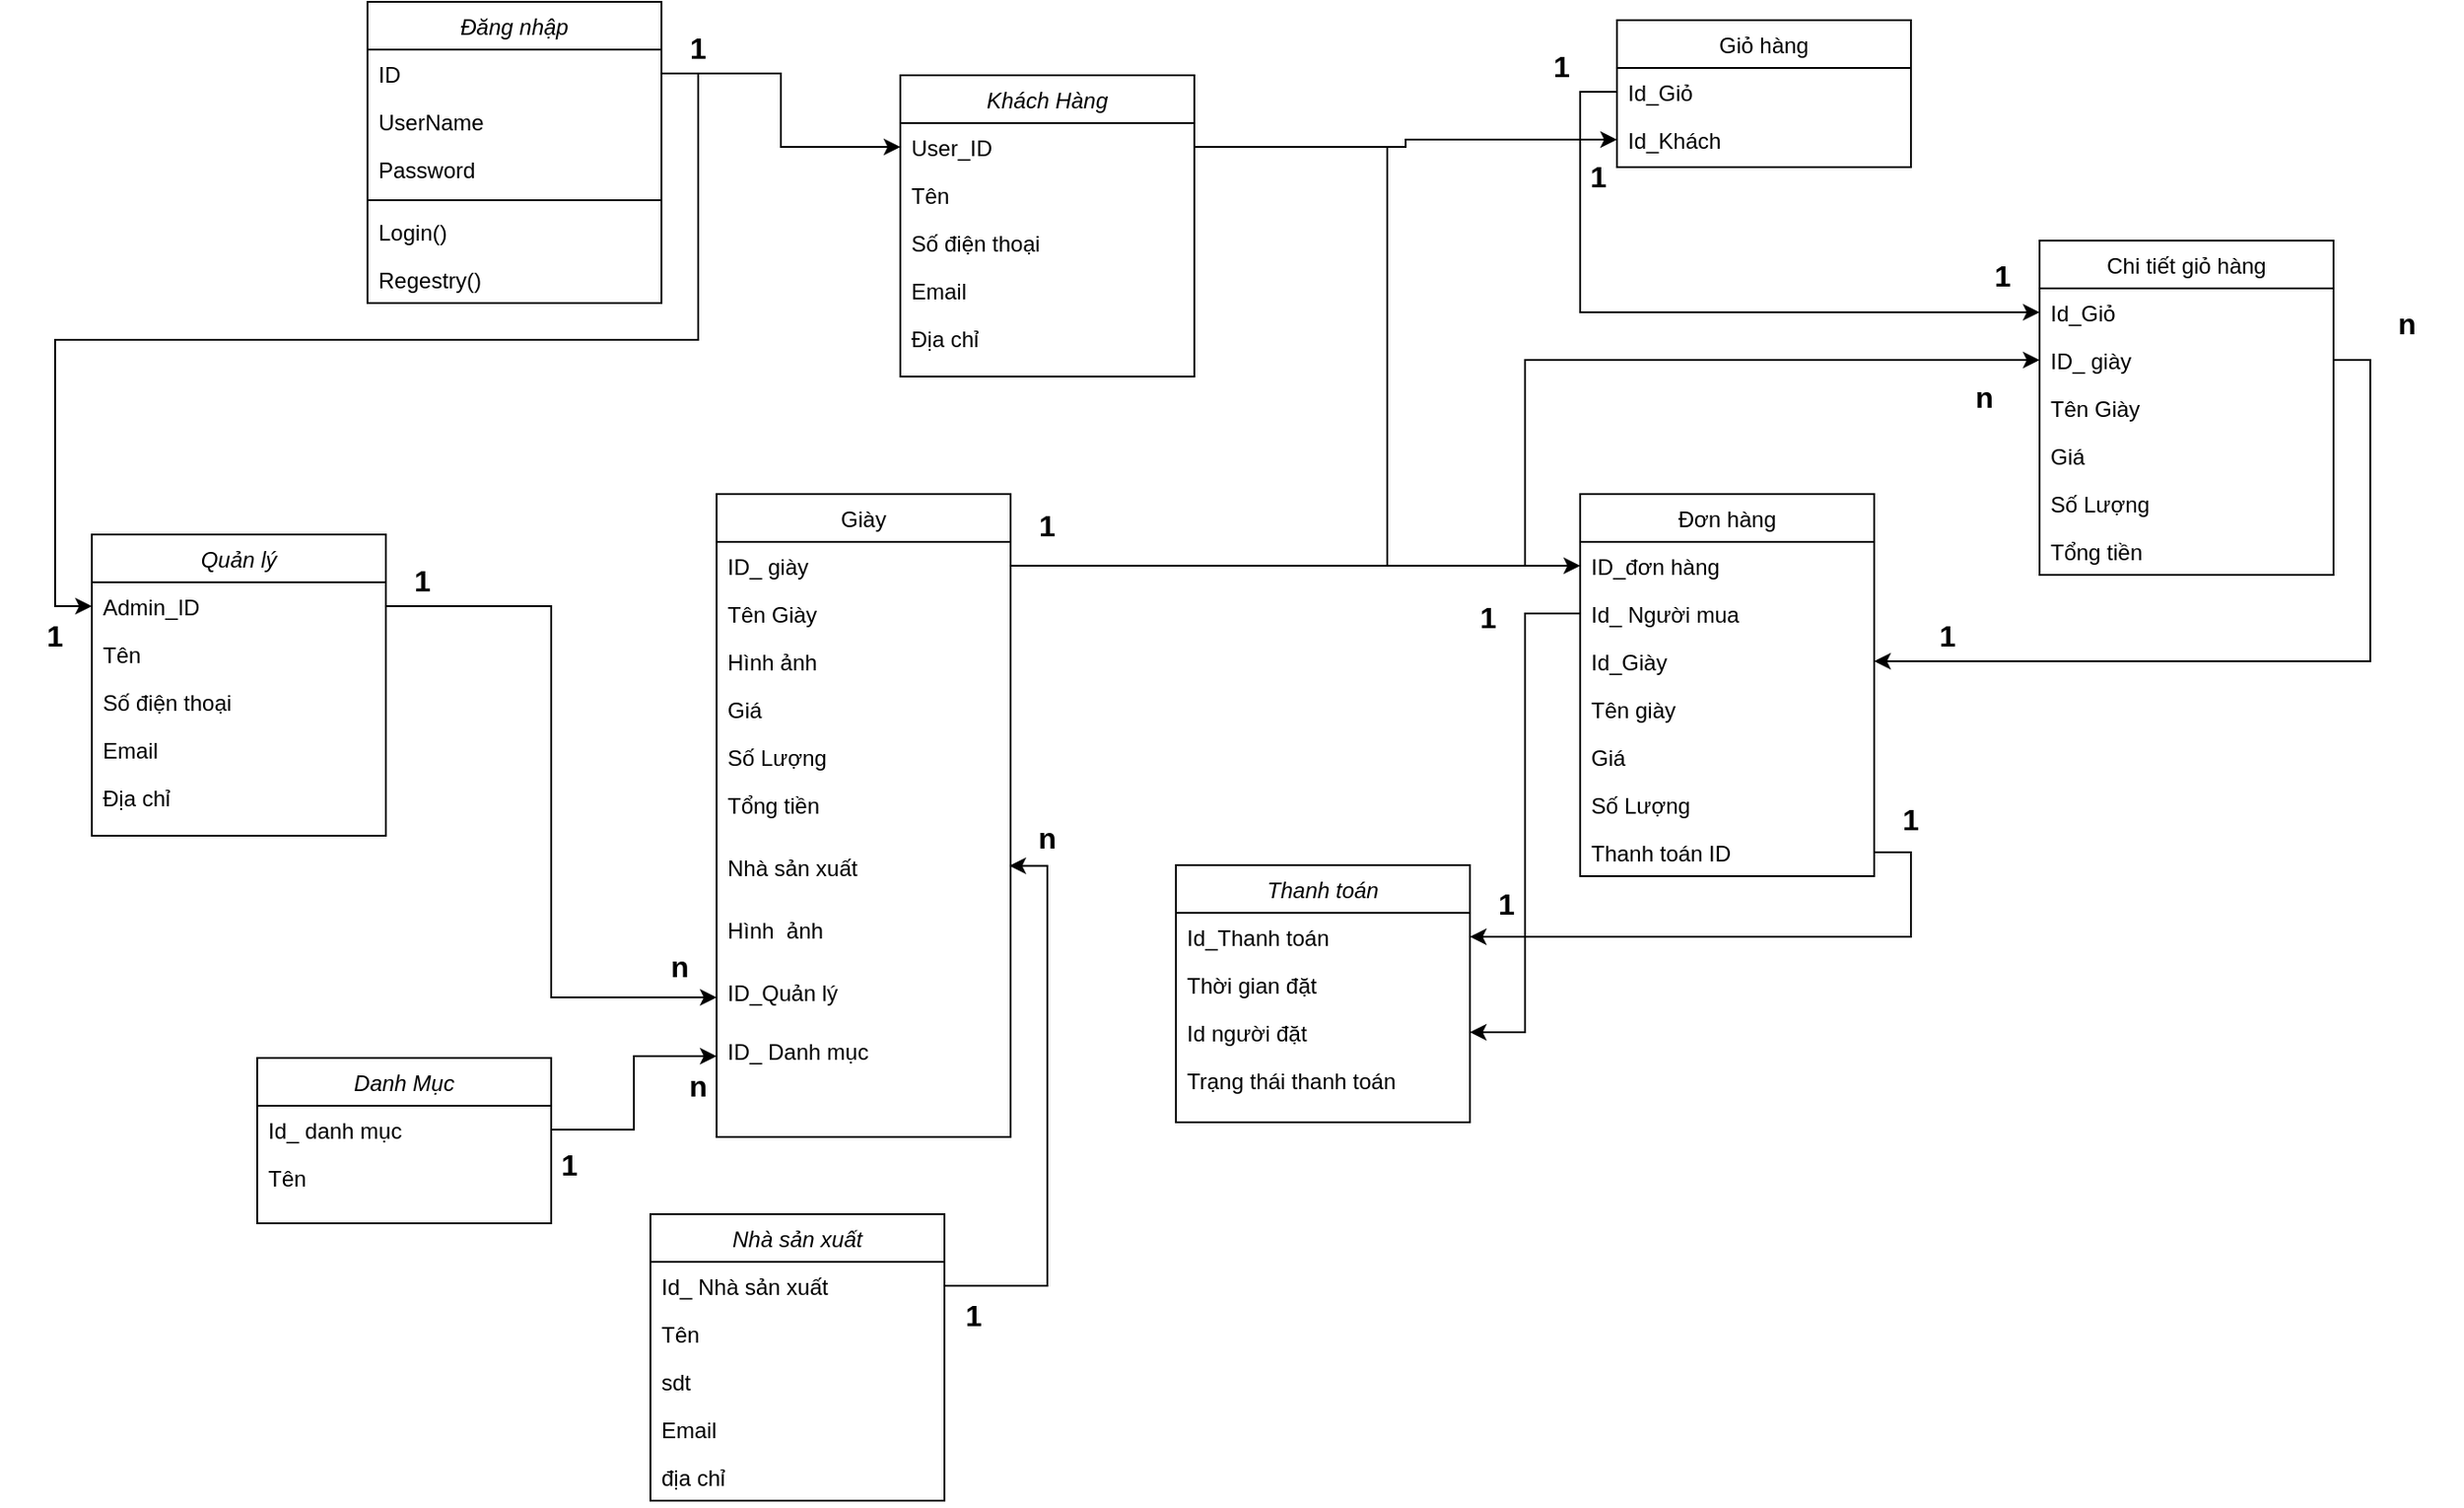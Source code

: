 <mxfile version="21.7.5" type="github">
  <diagram id="C5RBs43oDa-KdzZeNtuy" name="Page-1">
    <mxGraphModel dx="2514" dy="1366" grid="1" gridSize="10" guides="1" tooltips="1" connect="1" arrows="1" fold="1" page="1" pageScale="1" pageWidth="827" pageHeight="1169" math="0" shadow="0">
      <root>
        <mxCell id="WIyWlLk6GJQsqaUBKTNV-0" />
        <mxCell id="WIyWlLk6GJQsqaUBKTNV-1" parent="WIyWlLk6GJQsqaUBKTNV-0" />
        <mxCell id="zkfFHV4jXpPFQw0GAbJ--0" value="Khách Hàng" style="swimlane;fontStyle=2;align=center;verticalAlign=top;childLayout=stackLayout;horizontal=1;startSize=26;horizontalStack=0;resizeParent=1;resizeLast=0;collapsible=1;marginBottom=0;rounded=0;shadow=0;strokeWidth=1;" parent="WIyWlLk6GJQsqaUBKTNV-1" vertex="1">
          <mxGeometry x="550" y="50" width="160" height="164" as="geometry">
            <mxRectangle x="230" y="140" width="160" height="26" as="alternateBounds" />
          </mxGeometry>
        </mxCell>
        <mxCell id="zkfFHV4jXpPFQw0GAbJ--1" value="User_ID" style="text;align=left;verticalAlign=top;spacingLeft=4;spacingRight=4;overflow=hidden;rotatable=0;points=[[0,0.5],[1,0.5]];portConstraint=eastwest;" parent="zkfFHV4jXpPFQw0GAbJ--0" vertex="1">
          <mxGeometry y="26" width="160" height="26" as="geometry" />
        </mxCell>
        <mxCell id="zkfFHV4jXpPFQw0GAbJ--2" value="Tên" style="text;align=left;verticalAlign=top;spacingLeft=4;spacingRight=4;overflow=hidden;rotatable=0;points=[[0,0.5],[1,0.5]];portConstraint=eastwest;rounded=0;shadow=0;html=0;" parent="zkfFHV4jXpPFQw0GAbJ--0" vertex="1">
          <mxGeometry y="52" width="160" height="26" as="geometry" />
        </mxCell>
        <mxCell id="zkfFHV4jXpPFQw0GAbJ--3" value="Số điện thoại" style="text;align=left;verticalAlign=top;spacingLeft=4;spacingRight=4;overflow=hidden;rotatable=0;points=[[0,0.5],[1,0.5]];portConstraint=eastwest;rounded=0;shadow=0;html=0;" parent="zkfFHV4jXpPFQw0GAbJ--0" vertex="1">
          <mxGeometry y="78" width="160" height="26" as="geometry" />
        </mxCell>
        <mxCell id="Sue_3PxuD5KHQr1Z9cgc-16" value="Email&#xa;" style="text;align=left;verticalAlign=top;spacingLeft=4;spacingRight=4;overflow=hidden;rotatable=0;points=[[0,0.5],[1,0.5]];portConstraint=eastwest;rounded=0;shadow=0;html=0;" vertex="1" parent="zkfFHV4jXpPFQw0GAbJ--0">
          <mxGeometry y="104" width="160" height="26" as="geometry" />
        </mxCell>
        <mxCell id="Sue_3PxuD5KHQr1Z9cgc-17" value="Địa chỉ" style="text;align=left;verticalAlign=top;spacingLeft=4;spacingRight=4;overflow=hidden;rotatable=0;points=[[0,0.5],[1,0.5]];portConstraint=eastwest;rounded=0;shadow=0;html=0;" vertex="1" parent="zkfFHV4jXpPFQw0GAbJ--0">
          <mxGeometry y="130" width="160" height="26" as="geometry" />
        </mxCell>
        <mxCell id="zkfFHV4jXpPFQw0GAbJ--17" value="Giỏ hàng" style="swimlane;fontStyle=0;align=center;verticalAlign=top;childLayout=stackLayout;horizontal=1;startSize=26;horizontalStack=0;resizeParent=1;resizeLast=0;collapsible=1;marginBottom=0;rounded=0;shadow=0;strokeWidth=1;" parent="WIyWlLk6GJQsqaUBKTNV-1" vertex="1">
          <mxGeometry x="940" y="20" width="160" height="80" as="geometry">
            <mxRectangle x="550" y="140" width="160" height="26" as="alternateBounds" />
          </mxGeometry>
        </mxCell>
        <mxCell id="zkfFHV4jXpPFQw0GAbJ--18" value="Id_Giỏ" style="text;align=left;verticalAlign=top;spacingLeft=4;spacingRight=4;overflow=hidden;rotatable=0;points=[[0,0.5],[1,0.5]];portConstraint=eastwest;" parent="zkfFHV4jXpPFQw0GAbJ--17" vertex="1">
          <mxGeometry y="26" width="160" height="26" as="geometry" />
        </mxCell>
        <mxCell id="zkfFHV4jXpPFQw0GAbJ--19" value="Id_Khách" style="text;align=left;verticalAlign=top;spacingLeft=4;spacingRight=4;overflow=hidden;rotatable=0;points=[[0,0.5],[1,0.5]];portConstraint=eastwest;rounded=0;shadow=0;html=0;" parent="zkfFHV4jXpPFQw0GAbJ--17" vertex="1">
          <mxGeometry y="52" width="160" height="26" as="geometry" />
        </mxCell>
        <mxCell id="Sue_3PxuD5KHQr1Z9cgc-0" value="Đăng nhập" style="swimlane;fontStyle=2;align=center;verticalAlign=top;childLayout=stackLayout;horizontal=1;startSize=26;horizontalStack=0;resizeParent=1;resizeLast=0;collapsible=1;marginBottom=0;rounded=0;shadow=0;strokeWidth=1;" vertex="1" parent="WIyWlLk6GJQsqaUBKTNV-1">
          <mxGeometry x="260" y="10" width="160" height="164" as="geometry">
            <mxRectangle x="230" y="140" width="160" height="26" as="alternateBounds" />
          </mxGeometry>
        </mxCell>
        <mxCell id="Sue_3PxuD5KHQr1Z9cgc-1" value="ID" style="text;align=left;verticalAlign=top;spacingLeft=4;spacingRight=4;overflow=hidden;rotatable=0;points=[[0,0.5],[1,0.5]];portConstraint=eastwest;" vertex="1" parent="Sue_3PxuD5KHQr1Z9cgc-0">
          <mxGeometry y="26" width="160" height="26" as="geometry" />
        </mxCell>
        <mxCell id="Sue_3PxuD5KHQr1Z9cgc-2" value="UserName" style="text;align=left;verticalAlign=top;spacingLeft=4;spacingRight=4;overflow=hidden;rotatable=0;points=[[0,0.5],[1,0.5]];portConstraint=eastwest;rounded=0;shadow=0;html=0;" vertex="1" parent="Sue_3PxuD5KHQr1Z9cgc-0">
          <mxGeometry y="52" width="160" height="26" as="geometry" />
        </mxCell>
        <mxCell id="Sue_3PxuD5KHQr1Z9cgc-3" value="Password" style="text;align=left;verticalAlign=top;spacingLeft=4;spacingRight=4;overflow=hidden;rotatable=0;points=[[0,0.5],[1,0.5]];portConstraint=eastwest;rounded=0;shadow=0;html=0;" vertex="1" parent="Sue_3PxuD5KHQr1Z9cgc-0">
          <mxGeometry y="78" width="160" height="26" as="geometry" />
        </mxCell>
        <mxCell id="Sue_3PxuD5KHQr1Z9cgc-4" value="" style="line;html=1;strokeWidth=1;align=left;verticalAlign=middle;spacingTop=-1;spacingLeft=3;spacingRight=3;rotatable=0;labelPosition=right;points=[];portConstraint=eastwest;" vertex="1" parent="Sue_3PxuD5KHQr1Z9cgc-0">
          <mxGeometry y="104" width="160" height="8" as="geometry" />
        </mxCell>
        <mxCell id="Sue_3PxuD5KHQr1Z9cgc-5" value="Login()&#xa;" style="text;align=left;verticalAlign=top;spacingLeft=4;spacingRight=4;overflow=hidden;rotatable=0;points=[[0,0.5],[1,0.5]];portConstraint=eastwest;" vertex="1" parent="Sue_3PxuD5KHQr1Z9cgc-0">
          <mxGeometry y="112" width="160" height="26" as="geometry" />
        </mxCell>
        <mxCell id="Sue_3PxuD5KHQr1Z9cgc-6" value="Regestry()" style="text;align=left;verticalAlign=top;spacingLeft=4;spacingRight=4;overflow=hidden;rotatable=0;points=[[0,0.5],[1,0.5]];portConstraint=eastwest;" vertex="1" parent="Sue_3PxuD5KHQr1Z9cgc-0">
          <mxGeometry y="138" width="160" height="26" as="geometry" />
        </mxCell>
        <mxCell id="Sue_3PxuD5KHQr1Z9cgc-19" value="Chi tiết giỏ hàng" style="swimlane;fontStyle=0;align=center;verticalAlign=top;childLayout=stackLayout;horizontal=1;startSize=26;horizontalStack=0;resizeParent=1;resizeLast=0;collapsible=1;marginBottom=0;rounded=0;shadow=0;strokeWidth=1;" vertex="1" parent="WIyWlLk6GJQsqaUBKTNV-1">
          <mxGeometry x="1170" y="140" width="160" height="182" as="geometry">
            <mxRectangle x="550" y="140" width="160" height="26" as="alternateBounds" />
          </mxGeometry>
        </mxCell>
        <mxCell id="Sue_3PxuD5KHQr1Z9cgc-20" value="Id_Giỏ" style="text;align=left;verticalAlign=top;spacingLeft=4;spacingRight=4;overflow=hidden;rotatable=0;points=[[0,0.5],[1,0.5]];portConstraint=eastwest;" vertex="1" parent="Sue_3PxuD5KHQr1Z9cgc-19">
          <mxGeometry y="26" width="160" height="26" as="geometry" />
        </mxCell>
        <mxCell id="Sue_3PxuD5KHQr1Z9cgc-21" value="ID_ giày" style="text;align=left;verticalAlign=top;spacingLeft=4;spacingRight=4;overflow=hidden;rotatable=0;points=[[0,0.5],[1,0.5]];portConstraint=eastwest;rounded=0;shadow=0;html=0;" vertex="1" parent="Sue_3PxuD5KHQr1Z9cgc-19">
          <mxGeometry y="52" width="160" height="26" as="geometry" />
        </mxCell>
        <mxCell id="Sue_3PxuD5KHQr1Z9cgc-22" value="Tên Giày" style="text;align=left;verticalAlign=top;spacingLeft=4;spacingRight=4;overflow=hidden;rotatable=0;points=[[0,0.5],[1,0.5]];portConstraint=eastwest;rounded=0;shadow=0;html=0;" vertex="1" parent="Sue_3PxuD5KHQr1Z9cgc-19">
          <mxGeometry y="78" width="160" height="26" as="geometry" />
        </mxCell>
        <mxCell id="Sue_3PxuD5KHQr1Z9cgc-23" value="Giá" style="text;align=left;verticalAlign=top;spacingLeft=4;spacingRight=4;overflow=hidden;rotatable=0;points=[[0,0.5],[1,0.5]];portConstraint=eastwest;rounded=0;shadow=0;html=0;" vertex="1" parent="Sue_3PxuD5KHQr1Z9cgc-19">
          <mxGeometry y="104" width="160" height="26" as="geometry" />
        </mxCell>
        <mxCell id="Sue_3PxuD5KHQr1Z9cgc-24" value="Số Lượng" style="text;align=left;verticalAlign=top;spacingLeft=4;spacingRight=4;overflow=hidden;rotatable=0;points=[[0,0.5],[1,0.5]];portConstraint=eastwest;rounded=0;shadow=0;html=0;" vertex="1" parent="Sue_3PxuD5KHQr1Z9cgc-19">
          <mxGeometry y="130" width="160" height="26" as="geometry" />
        </mxCell>
        <mxCell id="Sue_3PxuD5KHQr1Z9cgc-25" value="Tổng tiền" style="text;align=left;verticalAlign=top;spacingLeft=4;spacingRight=4;overflow=hidden;rotatable=0;points=[[0,0.5],[1,0.5]];portConstraint=eastwest;rounded=0;shadow=0;html=0;" vertex="1" parent="Sue_3PxuD5KHQr1Z9cgc-19">
          <mxGeometry y="156" width="160" height="26" as="geometry" />
        </mxCell>
        <mxCell id="Sue_3PxuD5KHQr1Z9cgc-26" value="Quản lý" style="swimlane;fontStyle=2;align=center;verticalAlign=top;childLayout=stackLayout;horizontal=1;startSize=26;horizontalStack=0;resizeParent=1;resizeLast=0;collapsible=1;marginBottom=0;rounded=0;shadow=0;strokeWidth=1;" vertex="1" parent="WIyWlLk6GJQsqaUBKTNV-1">
          <mxGeometry x="110" y="300" width="160" height="164" as="geometry">
            <mxRectangle x="230" y="140" width="160" height="26" as="alternateBounds" />
          </mxGeometry>
        </mxCell>
        <mxCell id="Sue_3PxuD5KHQr1Z9cgc-27" value="Admin_ID" style="text;align=left;verticalAlign=top;spacingLeft=4;spacingRight=4;overflow=hidden;rotatable=0;points=[[0,0.5],[1,0.5]];portConstraint=eastwest;" vertex="1" parent="Sue_3PxuD5KHQr1Z9cgc-26">
          <mxGeometry y="26" width="160" height="26" as="geometry" />
        </mxCell>
        <mxCell id="Sue_3PxuD5KHQr1Z9cgc-28" value="Tên" style="text;align=left;verticalAlign=top;spacingLeft=4;spacingRight=4;overflow=hidden;rotatable=0;points=[[0,0.5],[1,0.5]];portConstraint=eastwest;rounded=0;shadow=0;html=0;" vertex="1" parent="Sue_3PxuD5KHQr1Z9cgc-26">
          <mxGeometry y="52" width="160" height="26" as="geometry" />
        </mxCell>
        <mxCell id="Sue_3PxuD5KHQr1Z9cgc-29" value="Số điện thoại" style="text;align=left;verticalAlign=top;spacingLeft=4;spacingRight=4;overflow=hidden;rotatable=0;points=[[0,0.5],[1,0.5]];portConstraint=eastwest;rounded=0;shadow=0;html=0;" vertex="1" parent="Sue_3PxuD5KHQr1Z9cgc-26">
          <mxGeometry y="78" width="160" height="26" as="geometry" />
        </mxCell>
        <mxCell id="Sue_3PxuD5KHQr1Z9cgc-30" value="Email&#xa;" style="text;align=left;verticalAlign=top;spacingLeft=4;spacingRight=4;overflow=hidden;rotatable=0;points=[[0,0.5],[1,0.5]];portConstraint=eastwest;rounded=0;shadow=0;html=0;" vertex="1" parent="Sue_3PxuD5KHQr1Z9cgc-26">
          <mxGeometry y="104" width="160" height="26" as="geometry" />
        </mxCell>
        <mxCell id="Sue_3PxuD5KHQr1Z9cgc-31" value="Địa chỉ" style="text;align=left;verticalAlign=top;spacingLeft=4;spacingRight=4;overflow=hidden;rotatable=0;points=[[0,0.5],[1,0.5]];portConstraint=eastwest;rounded=0;shadow=0;html=0;" vertex="1" parent="Sue_3PxuD5KHQr1Z9cgc-26">
          <mxGeometry y="130" width="160" height="26" as="geometry" />
        </mxCell>
        <mxCell id="Sue_3PxuD5KHQr1Z9cgc-32" value="Giày" style="swimlane;fontStyle=0;align=center;verticalAlign=top;childLayout=stackLayout;horizontal=1;startSize=26;horizontalStack=0;resizeParent=1;resizeLast=0;collapsible=1;marginBottom=0;rounded=0;shadow=0;strokeWidth=1;" vertex="1" parent="WIyWlLk6GJQsqaUBKTNV-1">
          <mxGeometry x="450" y="278" width="160" height="350" as="geometry">
            <mxRectangle x="550" y="140" width="160" height="26" as="alternateBounds" />
          </mxGeometry>
        </mxCell>
        <mxCell id="Sue_3PxuD5KHQr1Z9cgc-34" value="ID_ giày" style="text;align=left;verticalAlign=top;spacingLeft=4;spacingRight=4;overflow=hidden;rotatable=0;points=[[0,0.5],[1,0.5]];portConstraint=eastwest;rounded=0;shadow=0;html=0;" vertex="1" parent="Sue_3PxuD5KHQr1Z9cgc-32">
          <mxGeometry y="26" width="160" height="26" as="geometry" />
        </mxCell>
        <mxCell id="Sue_3PxuD5KHQr1Z9cgc-35" value="Tên Giày" style="text;align=left;verticalAlign=top;spacingLeft=4;spacingRight=4;overflow=hidden;rotatable=0;points=[[0,0.5],[1,0.5]];portConstraint=eastwest;rounded=0;shadow=0;html=0;" vertex="1" parent="Sue_3PxuD5KHQr1Z9cgc-32">
          <mxGeometry y="52" width="160" height="26" as="geometry" />
        </mxCell>
        <mxCell id="Sue_3PxuD5KHQr1Z9cgc-40" value="Hình ảnh" style="text;align=left;verticalAlign=top;spacingLeft=4;spacingRight=4;overflow=hidden;rotatable=0;points=[[0,0.5],[1,0.5]];portConstraint=eastwest;rounded=0;shadow=0;html=0;" vertex="1" parent="Sue_3PxuD5KHQr1Z9cgc-32">
          <mxGeometry y="78" width="160" height="26" as="geometry" />
        </mxCell>
        <mxCell id="Sue_3PxuD5KHQr1Z9cgc-41" value="Giá" style="text;align=left;verticalAlign=top;spacingLeft=4;spacingRight=4;overflow=hidden;rotatable=0;points=[[0,0.5],[1,0.5]];portConstraint=eastwest;rounded=0;shadow=0;html=0;" vertex="1" parent="Sue_3PxuD5KHQr1Z9cgc-32">
          <mxGeometry y="104" width="160" height="26" as="geometry" />
        </mxCell>
        <mxCell id="Sue_3PxuD5KHQr1Z9cgc-43" value="Số Lượng" style="text;align=left;verticalAlign=top;spacingLeft=4;spacingRight=4;overflow=hidden;rotatable=0;points=[[0,0.5],[1,0.5]];portConstraint=eastwest;rounded=0;shadow=0;html=0;" vertex="1" parent="Sue_3PxuD5KHQr1Z9cgc-32">
          <mxGeometry y="130" width="160" height="26" as="geometry" />
        </mxCell>
        <mxCell id="Sue_3PxuD5KHQr1Z9cgc-42" value="Tổng tiền" style="text;align=left;verticalAlign=top;spacingLeft=4;spacingRight=4;overflow=hidden;rotatable=0;points=[[0,0.5],[1,0.5]];portConstraint=eastwest;rounded=0;shadow=0;html=0;" vertex="1" parent="Sue_3PxuD5KHQr1Z9cgc-32">
          <mxGeometry y="156" width="160" height="34" as="geometry" />
        </mxCell>
        <mxCell id="Sue_3PxuD5KHQr1Z9cgc-44" value="Nhà sản xuất" style="text;align=left;verticalAlign=top;spacingLeft=4;spacingRight=4;overflow=hidden;rotatable=0;points=[[0,0.5],[1,0.5]];portConstraint=eastwest;rounded=0;shadow=0;html=0;" vertex="1" parent="Sue_3PxuD5KHQr1Z9cgc-32">
          <mxGeometry y="190" width="160" height="34" as="geometry" />
        </mxCell>
        <mxCell id="Sue_3PxuD5KHQr1Z9cgc-53" value="Hình  ảnh" style="text;align=left;verticalAlign=top;spacingLeft=4;spacingRight=4;overflow=hidden;rotatable=0;points=[[0,0.5],[1,0.5]];portConstraint=eastwest;rounded=0;shadow=0;html=0;" vertex="1" parent="Sue_3PxuD5KHQr1Z9cgc-32">
          <mxGeometry y="224" width="160" height="34" as="geometry" />
        </mxCell>
        <mxCell id="Sue_3PxuD5KHQr1Z9cgc-216" value="ID_Quản lý" style="text;align=left;verticalAlign=top;spacingLeft=4;spacingRight=4;overflow=hidden;rotatable=0;points=[[0,0.5],[1,0.5]];portConstraint=eastwest;rounded=0;shadow=0;html=0;" vertex="1" parent="Sue_3PxuD5KHQr1Z9cgc-32">
          <mxGeometry y="258" width="160" height="32" as="geometry" />
        </mxCell>
        <mxCell id="Sue_3PxuD5KHQr1Z9cgc-242" value="ID_ Danh mục" style="text;align=left;verticalAlign=top;spacingLeft=4;spacingRight=4;overflow=hidden;rotatable=0;points=[[0,0.5],[1,0.5]];portConstraint=eastwest;rounded=0;shadow=0;html=0;" vertex="1" parent="Sue_3PxuD5KHQr1Z9cgc-32">
          <mxGeometry y="290" width="160" height="32" as="geometry" />
        </mxCell>
        <mxCell id="Sue_3PxuD5KHQr1Z9cgc-54" value="Đơn hàng" style="swimlane;fontStyle=0;align=center;verticalAlign=top;childLayout=stackLayout;horizontal=1;startSize=26;horizontalStack=0;resizeParent=1;resizeLast=0;collapsible=1;marginBottom=0;rounded=0;shadow=0;strokeWidth=1;" vertex="1" parent="WIyWlLk6GJQsqaUBKTNV-1">
          <mxGeometry x="920" y="278" width="160" height="208" as="geometry">
            <mxRectangle x="550" y="140" width="160" height="26" as="alternateBounds" />
          </mxGeometry>
        </mxCell>
        <mxCell id="Sue_3PxuD5KHQr1Z9cgc-55" value="ID_đơn hàng" style="text;align=left;verticalAlign=top;spacingLeft=4;spacingRight=4;overflow=hidden;rotatable=0;points=[[0,0.5],[1,0.5]];portConstraint=eastwest;" vertex="1" parent="Sue_3PxuD5KHQr1Z9cgc-54">
          <mxGeometry y="26" width="160" height="26" as="geometry" />
        </mxCell>
        <mxCell id="Sue_3PxuD5KHQr1Z9cgc-56" value="Id_ Người mua" style="text;align=left;verticalAlign=top;spacingLeft=4;spacingRight=4;overflow=hidden;rotatable=0;points=[[0,0.5],[1,0.5]];portConstraint=eastwest;rounded=0;shadow=0;html=0;" vertex="1" parent="Sue_3PxuD5KHQr1Z9cgc-54">
          <mxGeometry y="52" width="160" height="26" as="geometry" />
        </mxCell>
        <mxCell id="Sue_3PxuD5KHQr1Z9cgc-57" value="Id_Giày" style="text;align=left;verticalAlign=top;spacingLeft=4;spacingRight=4;overflow=hidden;rotatable=0;points=[[0,0.5],[1,0.5]];portConstraint=eastwest;rounded=0;shadow=0;html=0;" vertex="1" parent="Sue_3PxuD5KHQr1Z9cgc-54">
          <mxGeometry y="78" width="160" height="26" as="geometry" />
        </mxCell>
        <mxCell id="Sue_3PxuD5KHQr1Z9cgc-58" value="Tên giày" style="text;align=left;verticalAlign=top;spacingLeft=4;spacingRight=4;overflow=hidden;rotatable=0;points=[[0,0.5],[1,0.5]];portConstraint=eastwest;rounded=0;shadow=0;html=0;" vertex="1" parent="Sue_3PxuD5KHQr1Z9cgc-54">
          <mxGeometry y="104" width="160" height="26" as="geometry" />
        </mxCell>
        <mxCell id="Sue_3PxuD5KHQr1Z9cgc-59" value="Giá" style="text;align=left;verticalAlign=top;spacingLeft=4;spacingRight=4;overflow=hidden;rotatable=0;points=[[0,0.5],[1,0.5]];portConstraint=eastwest;rounded=0;shadow=0;html=0;" vertex="1" parent="Sue_3PxuD5KHQr1Z9cgc-54">
          <mxGeometry y="130" width="160" height="26" as="geometry" />
        </mxCell>
        <mxCell id="Sue_3PxuD5KHQr1Z9cgc-60" value="Số Lượng" style="text;align=left;verticalAlign=top;spacingLeft=4;spacingRight=4;overflow=hidden;rotatable=0;points=[[0,0.5],[1,0.5]];portConstraint=eastwest;rounded=0;shadow=0;html=0;" vertex="1" parent="Sue_3PxuD5KHQr1Z9cgc-54">
          <mxGeometry y="156" width="160" height="26" as="geometry" />
        </mxCell>
        <mxCell id="Sue_3PxuD5KHQr1Z9cgc-62" value="Thanh toán ID" style="text;align=left;verticalAlign=top;spacingLeft=4;spacingRight=4;overflow=hidden;rotatable=0;points=[[0,0.5],[1,0.5]];portConstraint=eastwest;rounded=0;shadow=0;html=0;" vertex="1" parent="Sue_3PxuD5KHQr1Z9cgc-54">
          <mxGeometry y="182" width="160" height="26" as="geometry" />
        </mxCell>
        <mxCell id="Sue_3PxuD5KHQr1Z9cgc-63" value="Thanh toán" style="swimlane;fontStyle=2;align=center;verticalAlign=top;childLayout=stackLayout;horizontal=1;startSize=26;horizontalStack=0;resizeParent=1;resizeLast=0;collapsible=1;marginBottom=0;rounded=0;shadow=0;strokeWidth=1;" vertex="1" parent="WIyWlLk6GJQsqaUBKTNV-1">
          <mxGeometry x="700" y="480" width="160" height="140" as="geometry">
            <mxRectangle x="230" y="140" width="160" height="26" as="alternateBounds" />
          </mxGeometry>
        </mxCell>
        <mxCell id="Sue_3PxuD5KHQr1Z9cgc-65" value="Id_Thanh toán" style="text;align=left;verticalAlign=top;spacingLeft=4;spacingRight=4;overflow=hidden;rotatable=0;points=[[0,0.5],[1,0.5]];portConstraint=eastwest;rounded=0;shadow=0;html=0;" vertex="1" parent="Sue_3PxuD5KHQr1Z9cgc-63">
          <mxGeometry y="26" width="160" height="26" as="geometry" />
        </mxCell>
        <mxCell id="Sue_3PxuD5KHQr1Z9cgc-66" value="Thời gian đặt" style="text;align=left;verticalAlign=top;spacingLeft=4;spacingRight=4;overflow=hidden;rotatable=0;points=[[0,0.5],[1,0.5]];portConstraint=eastwest;rounded=0;shadow=0;html=0;" vertex="1" parent="Sue_3PxuD5KHQr1Z9cgc-63">
          <mxGeometry y="52" width="160" height="26" as="geometry" />
        </mxCell>
        <mxCell id="Sue_3PxuD5KHQr1Z9cgc-67" value="Id người đặt" style="text;align=left;verticalAlign=top;spacingLeft=4;spacingRight=4;overflow=hidden;rotatable=0;points=[[0,0.5],[1,0.5]];portConstraint=eastwest;rounded=0;shadow=0;html=0;" vertex="1" parent="Sue_3PxuD5KHQr1Z9cgc-63">
          <mxGeometry y="78" width="160" height="26" as="geometry" />
        </mxCell>
        <mxCell id="Sue_3PxuD5KHQr1Z9cgc-68" value="Trạng thái thanh toán" style="text;align=left;verticalAlign=top;spacingLeft=4;spacingRight=4;overflow=hidden;rotatable=0;points=[[0,0.5],[1,0.5]];portConstraint=eastwest;rounded=0;shadow=0;html=0;" vertex="1" parent="Sue_3PxuD5KHQr1Z9cgc-63">
          <mxGeometry y="104" width="160" height="26" as="geometry" />
        </mxCell>
        <mxCell id="Sue_3PxuD5KHQr1Z9cgc-70" style="edgeStyle=orthogonalEdgeStyle;rounded=0;orthogonalLoop=1;jettySize=auto;html=1;exitX=1;exitY=0.5;exitDx=0;exitDy=0;entryX=0;entryY=0.5;entryDx=0;entryDy=0;" edge="1" parent="WIyWlLk6GJQsqaUBKTNV-1" source="Sue_3PxuD5KHQr1Z9cgc-1" target="zkfFHV4jXpPFQw0GAbJ--1">
          <mxGeometry relative="1" as="geometry" />
        </mxCell>
        <mxCell id="Sue_3PxuD5KHQr1Z9cgc-71" style="edgeStyle=orthogonalEdgeStyle;rounded=0;orthogonalLoop=1;jettySize=auto;html=1;exitX=1;exitY=0.5;exitDx=0;exitDy=0;entryX=0;entryY=0.5;entryDx=0;entryDy=0;" edge="1" parent="WIyWlLk6GJQsqaUBKTNV-1" source="Sue_3PxuD5KHQr1Z9cgc-1" target="Sue_3PxuD5KHQr1Z9cgc-27">
          <mxGeometry relative="1" as="geometry" />
        </mxCell>
        <mxCell id="Sue_3PxuD5KHQr1Z9cgc-72" style="edgeStyle=orthogonalEdgeStyle;rounded=0;orthogonalLoop=1;jettySize=auto;html=1;exitX=1;exitY=0.5;exitDx=0;exitDy=0;entryX=0;entryY=0.5;entryDx=0;entryDy=0;" edge="1" parent="WIyWlLk6GJQsqaUBKTNV-1" source="zkfFHV4jXpPFQw0GAbJ--1" target="zkfFHV4jXpPFQw0GAbJ--19">
          <mxGeometry relative="1" as="geometry" />
        </mxCell>
        <mxCell id="Sue_3PxuD5KHQr1Z9cgc-73" style="edgeStyle=orthogonalEdgeStyle;rounded=0;orthogonalLoop=1;jettySize=auto;html=1;exitX=0;exitY=0.5;exitDx=0;exitDy=0;entryX=0;entryY=0.5;entryDx=0;entryDy=0;" edge="1" parent="WIyWlLk6GJQsqaUBKTNV-1" source="zkfFHV4jXpPFQw0GAbJ--18" target="Sue_3PxuD5KHQr1Z9cgc-20">
          <mxGeometry relative="1" as="geometry" />
        </mxCell>
        <mxCell id="Sue_3PxuD5KHQr1Z9cgc-74" style="edgeStyle=orthogonalEdgeStyle;rounded=0;orthogonalLoop=1;jettySize=auto;html=1;exitX=1;exitY=0.5;exitDx=0;exitDy=0;entryX=0;entryY=0.5;entryDx=0;entryDy=0;" edge="1" parent="WIyWlLk6GJQsqaUBKTNV-1" source="Sue_3PxuD5KHQr1Z9cgc-34" target="Sue_3PxuD5KHQr1Z9cgc-21">
          <mxGeometry relative="1" as="geometry" />
        </mxCell>
        <mxCell id="Sue_3PxuD5KHQr1Z9cgc-76" style="edgeStyle=orthogonalEdgeStyle;rounded=0;orthogonalLoop=1;jettySize=auto;html=1;exitX=1;exitY=0.5;exitDx=0;exitDy=0;entryX=0;entryY=0.5;entryDx=0;entryDy=0;" edge="1" parent="WIyWlLk6GJQsqaUBKTNV-1" source="zkfFHV4jXpPFQw0GAbJ--1" target="Sue_3PxuD5KHQr1Z9cgc-55">
          <mxGeometry relative="1" as="geometry" />
        </mxCell>
        <mxCell id="Sue_3PxuD5KHQr1Z9cgc-78" style="edgeStyle=orthogonalEdgeStyle;rounded=0;orthogonalLoop=1;jettySize=auto;html=1;exitX=0;exitY=0.5;exitDx=0;exitDy=0;entryX=1;entryY=0.5;entryDx=0;entryDy=0;" edge="1" parent="WIyWlLk6GJQsqaUBKTNV-1" source="Sue_3PxuD5KHQr1Z9cgc-56" target="Sue_3PxuD5KHQr1Z9cgc-67">
          <mxGeometry relative="1" as="geometry" />
        </mxCell>
        <mxCell id="Sue_3PxuD5KHQr1Z9cgc-79" style="edgeStyle=orthogonalEdgeStyle;rounded=0;orthogonalLoop=1;jettySize=auto;html=1;exitX=1;exitY=0.5;exitDx=0;exitDy=0;entryX=1;entryY=0.5;entryDx=0;entryDy=0;" edge="1" parent="WIyWlLk6GJQsqaUBKTNV-1" source="Sue_3PxuD5KHQr1Z9cgc-21" target="Sue_3PxuD5KHQr1Z9cgc-57">
          <mxGeometry relative="1" as="geometry" />
        </mxCell>
        <mxCell id="Sue_3PxuD5KHQr1Z9cgc-217" style="edgeStyle=orthogonalEdgeStyle;rounded=0;orthogonalLoop=1;jettySize=auto;html=1;exitX=1;exitY=0.5;exitDx=0;exitDy=0;" edge="1" parent="WIyWlLk6GJQsqaUBKTNV-1" source="Sue_3PxuD5KHQr1Z9cgc-27" target="Sue_3PxuD5KHQr1Z9cgc-216">
          <mxGeometry relative="1" as="geometry" />
        </mxCell>
        <mxCell id="Sue_3PxuD5KHQr1Z9cgc-218" style="edgeStyle=orthogonalEdgeStyle;rounded=0;orthogonalLoop=1;jettySize=auto;html=1;exitX=1;exitY=0.5;exitDx=0;exitDy=0;entryX=1;entryY=0.5;entryDx=0;entryDy=0;" edge="1" parent="WIyWlLk6GJQsqaUBKTNV-1" source="Sue_3PxuD5KHQr1Z9cgc-62" target="Sue_3PxuD5KHQr1Z9cgc-65">
          <mxGeometry relative="1" as="geometry" />
        </mxCell>
        <mxCell id="Sue_3PxuD5KHQr1Z9cgc-220" value="&lt;b style=&quot;font-size: 16px;&quot;&gt;n&lt;/b&gt;" style="text;html=1;strokeColor=none;fillColor=none;align=center;verticalAlign=middle;whiteSpace=wrap;rounded=0;" vertex="1" parent="WIyWlLk6GJQsqaUBKTNV-1">
          <mxGeometry x="1110" y="210" width="60" height="30" as="geometry" />
        </mxCell>
        <mxCell id="Sue_3PxuD5KHQr1Z9cgc-221" value="&lt;b style=&quot;font-size: 16px;&quot;&gt;n&lt;/b&gt;" style="text;html=1;strokeColor=none;fillColor=none;align=center;verticalAlign=middle;whiteSpace=wrap;rounded=0;" vertex="1" parent="WIyWlLk6GJQsqaUBKTNV-1">
          <mxGeometry x="400" y="520" width="60" height="30" as="geometry" />
        </mxCell>
        <mxCell id="Sue_3PxuD5KHQr1Z9cgc-222" value="&lt;b style=&quot;font-size: 16px;&quot;&gt;1&lt;/b&gt;" style="text;html=1;strokeColor=none;fillColor=none;align=center;verticalAlign=middle;whiteSpace=wrap;rounded=0;" vertex="1" parent="WIyWlLk6GJQsqaUBKTNV-1">
          <mxGeometry x="410" y="20" width="60" height="30" as="geometry" />
        </mxCell>
        <mxCell id="Sue_3PxuD5KHQr1Z9cgc-224" value="&lt;b style=&quot;font-size: 16px;&quot;&gt;1&lt;/b&gt;" style="text;html=1;strokeColor=none;fillColor=none;align=center;verticalAlign=middle;whiteSpace=wrap;rounded=0;" vertex="1" parent="WIyWlLk6GJQsqaUBKTNV-1">
          <mxGeometry x="60" y="340" width="60" height="30" as="geometry" />
        </mxCell>
        <mxCell id="Sue_3PxuD5KHQr1Z9cgc-225" value="&lt;b style=&quot;font-size: 16px;&quot;&gt;1&lt;/b&gt;" style="text;html=1;strokeColor=none;fillColor=none;align=center;verticalAlign=middle;whiteSpace=wrap;rounded=0;" vertex="1" parent="WIyWlLk6GJQsqaUBKTNV-1">
          <mxGeometry x="260" y="310" width="60" height="30" as="geometry" />
        </mxCell>
        <mxCell id="Sue_3PxuD5KHQr1Z9cgc-226" value="&lt;b style=&quot;font-size: 16px;&quot;&gt;1&lt;/b&gt;" style="text;html=1;strokeColor=none;fillColor=none;align=center;verticalAlign=middle;whiteSpace=wrap;rounded=0;" vertex="1" parent="WIyWlLk6GJQsqaUBKTNV-1">
          <mxGeometry x="600" y="280" width="60" height="30" as="geometry" />
        </mxCell>
        <mxCell id="Sue_3PxuD5KHQr1Z9cgc-228" value="&lt;b style=&quot;font-size: 16px;&quot;&gt;1&lt;/b&gt;" style="text;html=1;strokeColor=none;fillColor=none;align=center;verticalAlign=middle;whiteSpace=wrap;rounded=0;" vertex="1" parent="WIyWlLk6GJQsqaUBKTNV-1">
          <mxGeometry x="900" y="90" width="60" height="30" as="geometry" />
        </mxCell>
        <mxCell id="Sue_3PxuD5KHQr1Z9cgc-229" value="&lt;b style=&quot;font-size: 16px;&quot;&gt;1&lt;/b&gt;" style="text;html=1;strokeColor=none;fillColor=none;align=center;verticalAlign=middle;whiteSpace=wrap;rounded=0;" vertex="1" parent="WIyWlLk6GJQsqaUBKTNV-1">
          <mxGeometry x="880" y="30" width="60" height="30" as="geometry" />
        </mxCell>
        <mxCell id="Sue_3PxuD5KHQr1Z9cgc-230" value="&lt;b style=&quot;font-size: 16px;&quot;&gt;1&lt;/b&gt;" style="text;html=1;strokeColor=none;fillColor=none;align=center;verticalAlign=middle;whiteSpace=wrap;rounded=0;" vertex="1" parent="WIyWlLk6GJQsqaUBKTNV-1">
          <mxGeometry x="1120" y="144" width="60" height="30" as="geometry" />
        </mxCell>
        <mxCell id="Sue_3PxuD5KHQr1Z9cgc-231" value="&lt;b style=&quot;font-size: 16px;&quot;&gt;n&lt;/b&gt;" style="text;html=1;strokeColor=none;fillColor=none;align=center;verticalAlign=middle;whiteSpace=wrap;rounded=0;" vertex="1" parent="WIyWlLk6GJQsqaUBKTNV-1">
          <mxGeometry x="1340" y="170" width="60" height="30" as="geometry" />
        </mxCell>
        <mxCell id="Sue_3PxuD5KHQr1Z9cgc-232" value="&lt;b style=&quot;font-size: 16px;&quot;&gt;1&lt;/b&gt;" style="text;html=1;strokeColor=none;fillColor=none;align=center;verticalAlign=middle;whiteSpace=wrap;rounded=0;" vertex="1" parent="WIyWlLk6GJQsqaUBKTNV-1">
          <mxGeometry x="1090" y="340" width="60" height="30" as="geometry" />
        </mxCell>
        <mxCell id="Sue_3PxuD5KHQr1Z9cgc-233" value="&lt;b style=&quot;font-size: 16px;&quot;&gt;1&lt;/b&gt;" style="text;html=1;strokeColor=none;fillColor=none;align=center;verticalAlign=middle;whiteSpace=wrap;rounded=0;" vertex="1" parent="WIyWlLk6GJQsqaUBKTNV-1">
          <mxGeometry x="1070" y="440" width="60" height="30" as="geometry" />
        </mxCell>
        <mxCell id="Sue_3PxuD5KHQr1Z9cgc-234" value="&lt;b style=&quot;font-size: 16px;&quot;&gt;1&lt;/b&gt;" style="text;html=1;strokeColor=none;fillColor=none;align=center;verticalAlign=middle;whiteSpace=wrap;rounded=0;" vertex="1" parent="WIyWlLk6GJQsqaUBKTNV-1">
          <mxGeometry x="850" y="486" width="60" height="30" as="geometry" />
        </mxCell>
        <mxCell id="Sue_3PxuD5KHQr1Z9cgc-235" value="&lt;b style=&quot;font-size: 16px;&quot;&gt;1&lt;/b&gt;" style="text;html=1;strokeColor=none;fillColor=none;align=center;verticalAlign=middle;whiteSpace=wrap;rounded=0;" vertex="1" parent="WIyWlLk6GJQsqaUBKTNV-1">
          <mxGeometry x="840" y="330" width="60" height="30" as="geometry" />
        </mxCell>
        <mxCell id="Sue_3PxuD5KHQr1Z9cgc-236" value="Danh Mục" style="swimlane;fontStyle=2;align=center;verticalAlign=top;childLayout=stackLayout;horizontal=1;startSize=26;horizontalStack=0;resizeParent=1;resizeLast=0;collapsible=1;marginBottom=0;rounded=0;shadow=0;strokeWidth=1;" vertex="1" parent="WIyWlLk6GJQsqaUBKTNV-1">
          <mxGeometry x="200" y="585" width="160" height="90" as="geometry">
            <mxRectangle x="230" y="140" width="160" height="26" as="alternateBounds" />
          </mxGeometry>
        </mxCell>
        <mxCell id="Sue_3PxuD5KHQr1Z9cgc-237" value="Id_ danh mục" style="text;align=left;verticalAlign=top;spacingLeft=4;spacingRight=4;overflow=hidden;rotatable=0;points=[[0,0.5],[1,0.5]];portConstraint=eastwest;" vertex="1" parent="Sue_3PxuD5KHQr1Z9cgc-236">
          <mxGeometry y="26" width="160" height="26" as="geometry" />
        </mxCell>
        <mxCell id="Sue_3PxuD5KHQr1Z9cgc-238" value="Tên" style="text;align=left;verticalAlign=top;spacingLeft=4;spacingRight=4;overflow=hidden;rotatable=0;points=[[0,0.5],[1,0.5]];portConstraint=eastwest;rounded=0;shadow=0;html=0;" vertex="1" parent="Sue_3PxuD5KHQr1Z9cgc-236">
          <mxGeometry y="52" width="160" height="26" as="geometry" />
        </mxCell>
        <mxCell id="Sue_3PxuD5KHQr1Z9cgc-243" style="edgeStyle=orthogonalEdgeStyle;rounded=0;orthogonalLoop=1;jettySize=auto;html=1;exitX=1;exitY=0.5;exitDx=0;exitDy=0;entryX=0;entryY=0.5;entryDx=0;entryDy=0;" edge="1" parent="WIyWlLk6GJQsqaUBKTNV-1" source="Sue_3PxuD5KHQr1Z9cgc-237" target="Sue_3PxuD5KHQr1Z9cgc-242">
          <mxGeometry relative="1" as="geometry" />
        </mxCell>
        <mxCell id="Sue_3PxuD5KHQr1Z9cgc-244" value="&lt;b style=&quot;font-size: 16px;&quot;&gt;1&lt;/b&gt;" style="text;html=1;strokeColor=none;fillColor=none;align=center;verticalAlign=middle;whiteSpace=wrap;rounded=0;" vertex="1" parent="WIyWlLk6GJQsqaUBKTNV-1">
          <mxGeometry x="340" y="628" width="60" height="30" as="geometry" />
        </mxCell>
        <mxCell id="Sue_3PxuD5KHQr1Z9cgc-245" value="&lt;b style=&quot;font-size: 16px;&quot;&gt;n&lt;/b&gt;" style="text;html=1;strokeColor=none;fillColor=none;align=center;verticalAlign=middle;whiteSpace=wrap;rounded=0;" vertex="1" parent="WIyWlLk6GJQsqaUBKTNV-1">
          <mxGeometry x="410" y="585" width="60" height="30" as="geometry" />
        </mxCell>
        <mxCell id="Sue_3PxuD5KHQr1Z9cgc-246" value="Nhà sản xuất" style="swimlane;fontStyle=2;align=center;verticalAlign=top;childLayout=stackLayout;horizontal=1;startSize=26;horizontalStack=0;resizeParent=1;resizeLast=0;collapsible=1;marginBottom=0;rounded=0;shadow=0;strokeWidth=1;" vertex="1" parent="WIyWlLk6GJQsqaUBKTNV-1">
          <mxGeometry x="414" y="670" width="160" height="156" as="geometry">
            <mxRectangle x="230" y="140" width="160" height="26" as="alternateBounds" />
          </mxGeometry>
        </mxCell>
        <mxCell id="Sue_3PxuD5KHQr1Z9cgc-247" value="Id_ Nhà sản xuất" style="text;align=left;verticalAlign=top;spacingLeft=4;spacingRight=4;overflow=hidden;rotatable=0;points=[[0,0.5],[1,0.5]];portConstraint=eastwest;" vertex="1" parent="Sue_3PxuD5KHQr1Z9cgc-246">
          <mxGeometry y="26" width="160" height="26" as="geometry" />
        </mxCell>
        <mxCell id="Sue_3PxuD5KHQr1Z9cgc-248" value="Tên" style="text;align=left;verticalAlign=top;spacingLeft=4;spacingRight=4;overflow=hidden;rotatable=0;points=[[0,0.5],[1,0.5]];portConstraint=eastwest;rounded=0;shadow=0;html=0;" vertex="1" parent="Sue_3PxuD5KHQr1Z9cgc-246">
          <mxGeometry y="52" width="160" height="26" as="geometry" />
        </mxCell>
        <mxCell id="Sue_3PxuD5KHQr1Z9cgc-249" value="sdt" style="text;align=left;verticalAlign=top;spacingLeft=4;spacingRight=4;overflow=hidden;rotatable=0;points=[[0,0.5],[1,0.5]];portConstraint=eastwest;rounded=0;shadow=0;html=0;" vertex="1" parent="Sue_3PxuD5KHQr1Z9cgc-246">
          <mxGeometry y="78" width="160" height="26" as="geometry" />
        </mxCell>
        <mxCell id="Sue_3PxuD5KHQr1Z9cgc-250" value="Email&#xa;" style="text;align=left;verticalAlign=top;spacingLeft=4;spacingRight=4;overflow=hidden;rotatable=0;points=[[0,0.5],[1,0.5]];portConstraint=eastwest;rounded=0;shadow=0;html=0;" vertex="1" parent="Sue_3PxuD5KHQr1Z9cgc-246">
          <mxGeometry y="104" width="160" height="26" as="geometry" />
        </mxCell>
        <mxCell id="Sue_3PxuD5KHQr1Z9cgc-251" value="địa chỉ" style="text;align=left;verticalAlign=top;spacingLeft=4;spacingRight=4;overflow=hidden;rotatable=0;points=[[0,0.5],[1,0.5]];portConstraint=eastwest;rounded=0;shadow=0;html=0;" vertex="1" parent="Sue_3PxuD5KHQr1Z9cgc-246">
          <mxGeometry y="130" width="160" height="26" as="geometry" />
        </mxCell>
        <mxCell id="Sue_3PxuD5KHQr1Z9cgc-252" style="edgeStyle=orthogonalEdgeStyle;rounded=0;orthogonalLoop=1;jettySize=auto;html=1;exitX=1;exitY=0.5;exitDx=0;exitDy=0;entryX=0.996;entryY=0.364;entryDx=0;entryDy=0;entryPerimeter=0;" edge="1" parent="WIyWlLk6GJQsqaUBKTNV-1" source="Sue_3PxuD5KHQr1Z9cgc-247" target="Sue_3PxuD5KHQr1Z9cgc-44">
          <mxGeometry relative="1" as="geometry" />
        </mxCell>
        <mxCell id="Sue_3PxuD5KHQr1Z9cgc-253" value="&lt;b style=&quot;font-size: 16px;&quot;&gt;n&lt;/b&gt;" style="text;html=1;strokeColor=none;fillColor=none;align=center;verticalAlign=middle;whiteSpace=wrap;rounded=0;" vertex="1" parent="WIyWlLk6GJQsqaUBKTNV-1">
          <mxGeometry x="600" y="450" width="60" height="30" as="geometry" />
        </mxCell>
        <mxCell id="Sue_3PxuD5KHQr1Z9cgc-254" value="&lt;b style=&quot;font-size: 16px;&quot;&gt;1&lt;/b&gt;" style="text;html=1;strokeColor=none;fillColor=none;align=center;verticalAlign=middle;whiteSpace=wrap;rounded=0;" vertex="1" parent="WIyWlLk6GJQsqaUBKTNV-1">
          <mxGeometry x="560" y="710" width="60" height="30" as="geometry" />
        </mxCell>
      </root>
    </mxGraphModel>
  </diagram>
</mxfile>
